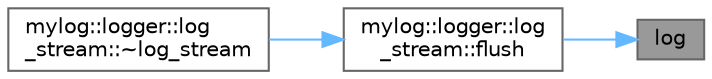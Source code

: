 digraph "log"
{
 // LATEX_PDF_SIZE
  bgcolor="transparent";
  edge [fontname=Helvetica,fontsize=10,labelfontname=Helvetica,labelfontsize=10];
  node [fontname=Helvetica,fontsize=10,shape=box,height=0.2,width=0.4];
  rankdir="RL";
  Node1 [id="Node000001",label="log",height=0.2,width=0.4,color="gray40", fillcolor="grey60", style="filled", fontcolor="black",tooltip=" "];
  Node1 -> Node2 [id="edge1_Node000001_Node000002",dir="back",color="steelblue1",style="solid",tooltip=" "];
  Node2 [id="Node000002",label="mylog::logger::log\l_stream::flush",height=0.2,width=0.4,color="grey40", fillcolor="white", style="filled",URL="$structmylog_1_1logger_1_1log__stream.html#adac116554b543b7c4228c018a85882f5",tooltip=" "];
  Node2 -> Node3 [id="edge2_Node000002_Node000003",dir="back",color="steelblue1",style="solid",tooltip=" "];
  Node3 [id="Node000003",label="mylog::logger::log\l_stream::~log_stream",height=0.2,width=0.4,color="grey40", fillcolor="white", style="filled",URL="$structmylog_1_1logger_1_1log__stream.html#a7b5e9ae05873df7bfa0338906ccbfdba",tooltip=" "];
}
